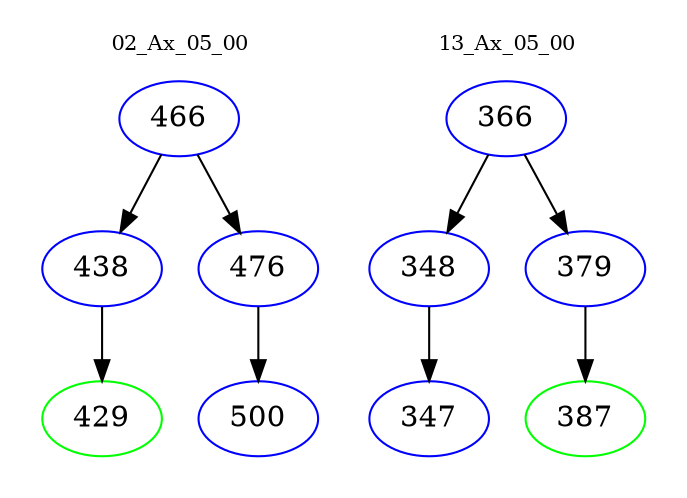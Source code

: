 digraph{
subgraph cluster_0 {
color = white
label = "02_Ax_05_00";
fontsize=10;
T0_466 [label="466", color="blue"]
T0_466 -> T0_438 [color="black"]
T0_438 [label="438", color="blue"]
T0_438 -> T0_429 [color="black"]
T0_429 [label="429", color="green"]
T0_466 -> T0_476 [color="black"]
T0_476 [label="476", color="blue"]
T0_476 -> T0_500 [color="black"]
T0_500 [label="500", color="blue"]
}
subgraph cluster_1 {
color = white
label = "13_Ax_05_00";
fontsize=10;
T1_366 [label="366", color="blue"]
T1_366 -> T1_348 [color="black"]
T1_348 [label="348", color="blue"]
T1_348 -> T1_347 [color="black"]
T1_347 [label="347", color="blue"]
T1_366 -> T1_379 [color="black"]
T1_379 [label="379", color="blue"]
T1_379 -> T1_387 [color="black"]
T1_387 [label="387", color="green"]
}
}
